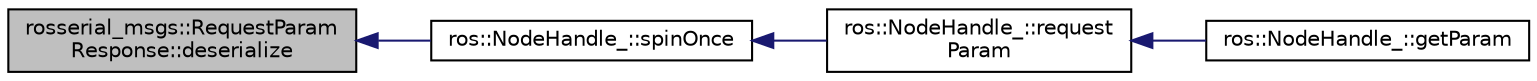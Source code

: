 digraph "rosserial_msgs::RequestParamResponse::deserialize"
{
  edge [fontname="Helvetica",fontsize="10",labelfontname="Helvetica",labelfontsize="10"];
  node [fontname="Helvetica",fontsize="10",shape=record];
  rankdir="LR";
  Node1 [label="rosserial_msgs::RequestParam\lResponse::deserialize",height=0.2,width=0.4,color="black", fillcolor="grey75", style="filled" fontcolor="black"];
  Node1 -> Node2 [dir="back",color="midnightblue",fontsize="10",style="solid",fontname="Helvetica"];
  Node2 [label="ros::NodeHandle_::spinOnce",height=0.2,width=0.4,color="black", fillcolor="white", style="filled",URL="$classros_1_1_node_handle__.html#a84759ad12f60ae2e0627a9a51a212b98"];
  Node2 -> Node3 [dir="back",color="midnightblue",fontsize="10",style="solid",fontname="Helvetica"];
  Node3 [label="ros::NodeHandle_::request\lParam",height=0.2,width=0.4,color="black", fillcolor="white", style="filled",URL="$classros_1_1_node_handle__.html#a106bf555f9d5542794d9f4425f1c1272"];
  Node3 -> Node4 [dir="back",color="midnightblue",fontsize="10",style="solid",fontname="Helvetica"];
  Node4 [label="ros::NodeHandle_::getParam",height=0.2,width=0.4,color="black", fillcolor="white", style="filled",URL="$classros_1_1_node_handle__.html#a085148f0e86141abc2e68a95bb3d00b8"];
}
